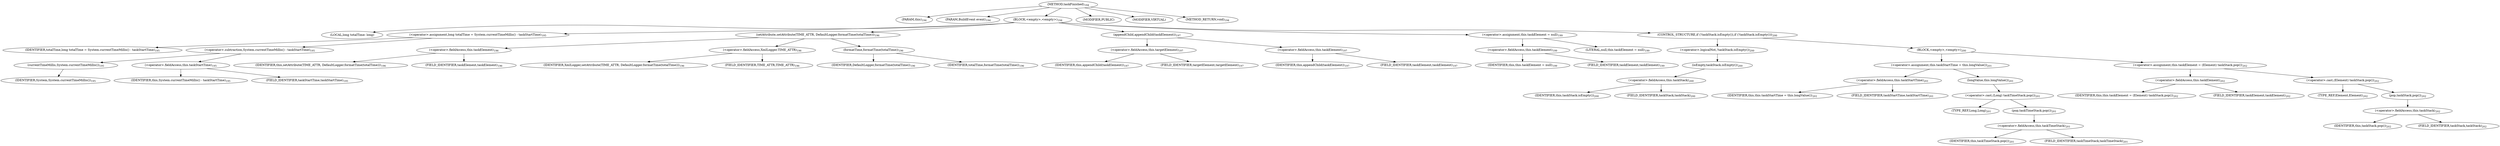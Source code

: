 digraph "taskFinished" {  
"516" [label = <(METHOD,taskFinished)<SUB>194</SUB>> ]
"517" [label = <(PARAM,this)<SUB>194</SUB>> ]
"518" [label = <(PARAM,BuildEvent event)<SUB>194</SUB>> ]
"519" [label = <(BLOCK,&lt;empty&gt;,&lt;empty&gt;)<SUB>194</SUB>> ]
"520" [label = <(LOCAL,long totalTime: long)> ]
"521" [label = <(&lt;operator&gt;.assignment,long totalTime = System.currentTimeMillis() - taskStartTime)<SUB>195</SUB>> ]
"522" [label = <(IDENTIFIER,totalTime,long totalTime = System.currentTimeMillis() - taskStartTime)<SUB>195</SUB>> ]
"523" [label = <(&lt;operator&gt;.subtraction,System.currentTimeMillis() - taskStartTime)<SUB>195</SUB>> ]
"524" [label = <(currentTimeMillis,System.currentTimeMillis())<SUB>195</SUB>> ]
"525" [label = <(IDENTIFIER,System,System.currentTimeMillis())<SUB>195</SUB>> ]
"526" [label = <(&lt;operator&gt;.fieldAccess,this.taskStartTime)<SUB>195</SUB>> ]
"527" [label = <(IDENTIFIER,this,System.currentTimeMillis() - taskStartTime)<SUB>195</SUB>> ]
"528" [label = <(FIELD_IDENTIFIER,taskStartTime,taskStartTime)<SUB>195</SUB>> ]
"529" [label = <(setAttribute,setAttribute(TIME_ATTR, DefaultLogger.formatTime(totalTime)))<SUB>196</SUB>> ]
"530" [label = <(&lt;operator&gt;.fieldAccess,this.taskElement)<SUB>196</SUB>> ]
"531" [label = <(IDENTIFIER,this,setAttribute(TIME_ATTR, DefaultLogger.formatTime(totalTime)))<SUB>196</SUB>> ]
"532" [label = <(FIELD_IDENTIFIER,taskElement,taskElement)<SUB>196</SUB>> ]
"533" [label = <(&lt;operator&gt;.fieldAccess,XmlLogger.TIME_ATTR)<SUB>196</SUB>> ]
"534" [label = <(IDENTIFIER,XmlLogger,setAttribute(TIME_ATTR, DefaultLogger.formatTime(totalTime)))<SUB>196</SUB>> ]
"535" [label = <(FIELD_IDENTIFIER,TIME_ATTR,TIME_ATTR)<SUB>196</SUB>> ]
"536" [label = <(formatTime,formatTime(totalTime))<SUB>196</SUB>> ]
"537" [label = <(IDENTIFIER,DefaultLogger,formatTime(totalTime))<SUB>196</SUB>> ]
"538" [label = <(IDENTIFIER,totalTime,formatTime(totalTime))<SUB>196</SUB>> ]
"539" [label = <(appendChild,appendChild(taskElement))<SUB>197</SUB>> ]
"540" [label = <(&lt;operator&gt;.fieldAccess,this.targetElement)<SUB>197</SUB>> ]
"541" [label = <(IDENTIFIER,this,appendChild(taskElement))<SUB>197</SUB>> ]
"542" [label = <(FIELD_IDENTIFIER,targetElement,targetElement)<SUB>197</SUB>> ]
"543" [label = <(&lt;operator&gt;.fieldAccess,this.taskElement)<SUB>197</SUB>> ]
"544" [label = <(IDENTIFIER,this,appendChild(taskElement))<SUB>197</SUB>> ]
"545" [label = <(FIELD_IDENTIFIER,taskElement,taskElement)<SUB>197</SUB>> ]
"546" [label = <(&lt;operator&gt;.assignment,this.taskElement = null)<SUB>199</SUB>> ]
"547" [label = <(&lt;operator&gt;.fieldAccess,this.taskElement)<SUB>199</SUB>> ]
"548" [label = <(IDENTIFIER,this,this.taskElement = null)<SUB>199</SUB>> ]
"549" [label = <(FIELD_IDENTIFIER,taskElement,taskElement)<SUB>199</SUB>> ]
"550" [label = <(LITERAL,null,this.taskElement = null)<SUB>199</SUB>> ]
"551" [label = <(CONTROL_STRUCTURE,if (!taskStack.isEmpty()),if (!taskStack.isEmpty()))<SUB>200</SUB>> ]
"552" [label = <(&lt;operator&gt;.logicalNot,!taskStack.isEmpty())<SUB>200</SUB>> ]
"553" [label = <(isEmpty,taskStack.isEmpty())<SUB>200</SUB>> ]
"554" [label = <(&lt;operator&gt;.fieldAccess,this.taskStack)<SUB>200</SUB>> ]
"555" [label = <(IDENTIFIER,this,taskStack.isEmpty())<SUB>200</SUB>> ]
"556" [label = <(FIELD_IDENTIFIER,taskStack,taskStack)<SUB>200</SUB>> ]
"557" [label = <(BLOCK,&lt;empty&gt;,&lt;empty&gt;)<SUB>200</SUB>> ]
"558" [label = <(&lt;operator&gt;.assignment,this.taskStartTime = this.longValue())<SUB>201</SUB>> ]
"559" [label = <(&lt;operator&gt;.fieldAccess,this.taskStartTime)<SUB>201</SUB>> ]
"560" [label = <(IDENTIFIER,this,this.taskStartTime = this.longValue())<SUB>201</SUB>> ]
"561" [label = <(FIELD_IDENTIFIER,taskStartTime,taskStartTime)<SUB>201</SUB>> ]
"562" [label = <(longValue,this.longValue())<SUB>201</SUB>> ]
"563" [label = <(&lt;operator&gt;.cast,(Long) taskTimeStack.pop())<SUB>201</SUB>> ]
"564" [label = <(TYPE_REF,Long,Long)<SUB>201</SUB>> ]
"565" [label = <(pop,taskTimeStack.pop())<SUB>201</SUB>> ]
"566" [label = <(&lt;operator&gt;.fieldAccess,this.taskTimeStack)<SUB>201</SUB>> ]
"567" [label = <(IDENTIFIER,this,taskTimeStack.pop())<SUB>201</SUB>> ]
"568" [label = <(FIELD_IDENTIFIER,taskTimeStack,taskTimeStack)<SUB>201</SUB>> ]
"569" [label = <(&lt;operator&gt;.assignment,this.taskElement = (Element) taskStack.pop())<SUB>202</SUB>> ]
"570" [label = <(&lt;operator&gt;.fieldAccess,this.taskElement)<SUB>202</SUB>> ]
"571" [label = <(IDENTIFIER,this,this.taskElement = (Element) taskStack.pop())<SUB>202</SUB>> ]
"572" [label = <(FIELD_IDENTIFIER,taskElement,taskElement)<SUB>202</SUB>> ]
"573" [label = <(&lt;operator&gt;.cast,(Element) taskStack.pop())<SUB>202</SUB>> ]
"574" [label = <(TYPE_REF,Element,Element)<SUB>202</SUB>> ]
"575" [label = <(pop,taskStack.pop())<SUB>202</SUB>> ]
"576" [label = <(&lt;operator&gt;.fieldAccess,this.taskStack)<SUB>202</SUB>> ]
"577" [label = <(IDENTIFIER,this,taskStack.pop())<SUB>202</SUB>> ]
"578" [label = <(FIELD_IDENTIFIER,taskStack,taskStack)<SUB>202</SUB>> ]
"579" [label = <(MODIFIER,PUBLIC)> ]
"580" [label = <(MODIFIER,VIRTUAL)> ]
"581" [label = <(METHOD_RETURN,void)<SUB>194</SUB>> ]
  "516" -> "517" 
  "516" -> "518" 
  "516" -> "519" 
  "516" -> "579" 
  "516" -> "580" 
  "516" -> "581" 
  "519" -> "520" 
  "519" -> "521" 
  "519" -> "529" 
  "519" -> "539" 
  "519" -> "546" 
  "519" -> "551" 
  "521" -> "522" 
  "521" -> "523" 
  "523" -> "524" 
  "523" -> "526" 
  "524" -> "525" 
  "526" -> "527" 
  "526" -> "528" 
  "529" -> "530" 
  "529" -> "533" 
  "529" -> "536" 
  "530" -> "531" 
  "530" -> "532" 
  "533" -> "534" 
  "533" -> "535" 
  "536" -> "537" 
  "536" -> "538" 
  "539" -> "540" 
  "539" -> "543" 
  "540" -> "541" 
  "540" -> "542" 
  "543" -> "544" 
  "543" -> "545" 
  "546" -> "547" 
  "546" -> "550" 
  "547" -> "548" 
  "547" -> "549" 
  "551" -> "552" 
  "551" -> "557" 
  "552" -> "553" 
  "553" -> "554" 
  "554" -> "555" 
  "554" -> "556" 
  "557" -> "558" 
  "557" -> "569" 
  "558" -> "559" 
  "558" -> "562" 
  "559" -> "560" 
  "559" -> "561" 
  "562" -> "563" 
  "563" -> "564" 
  "563" -> "565" 
  "565" -> "566" 
  "566" -> "567" 
  "566" -> "568" 
  "569" -> "570" 
  "569" -> "573" 
  "570" -> "571" 
  "570" -> "572" 
  "573" -> "574" 
  "573" -> "575" 
  "575" -> "576" 
  "576" -> "577" 
  "576" -> "578" 
}
